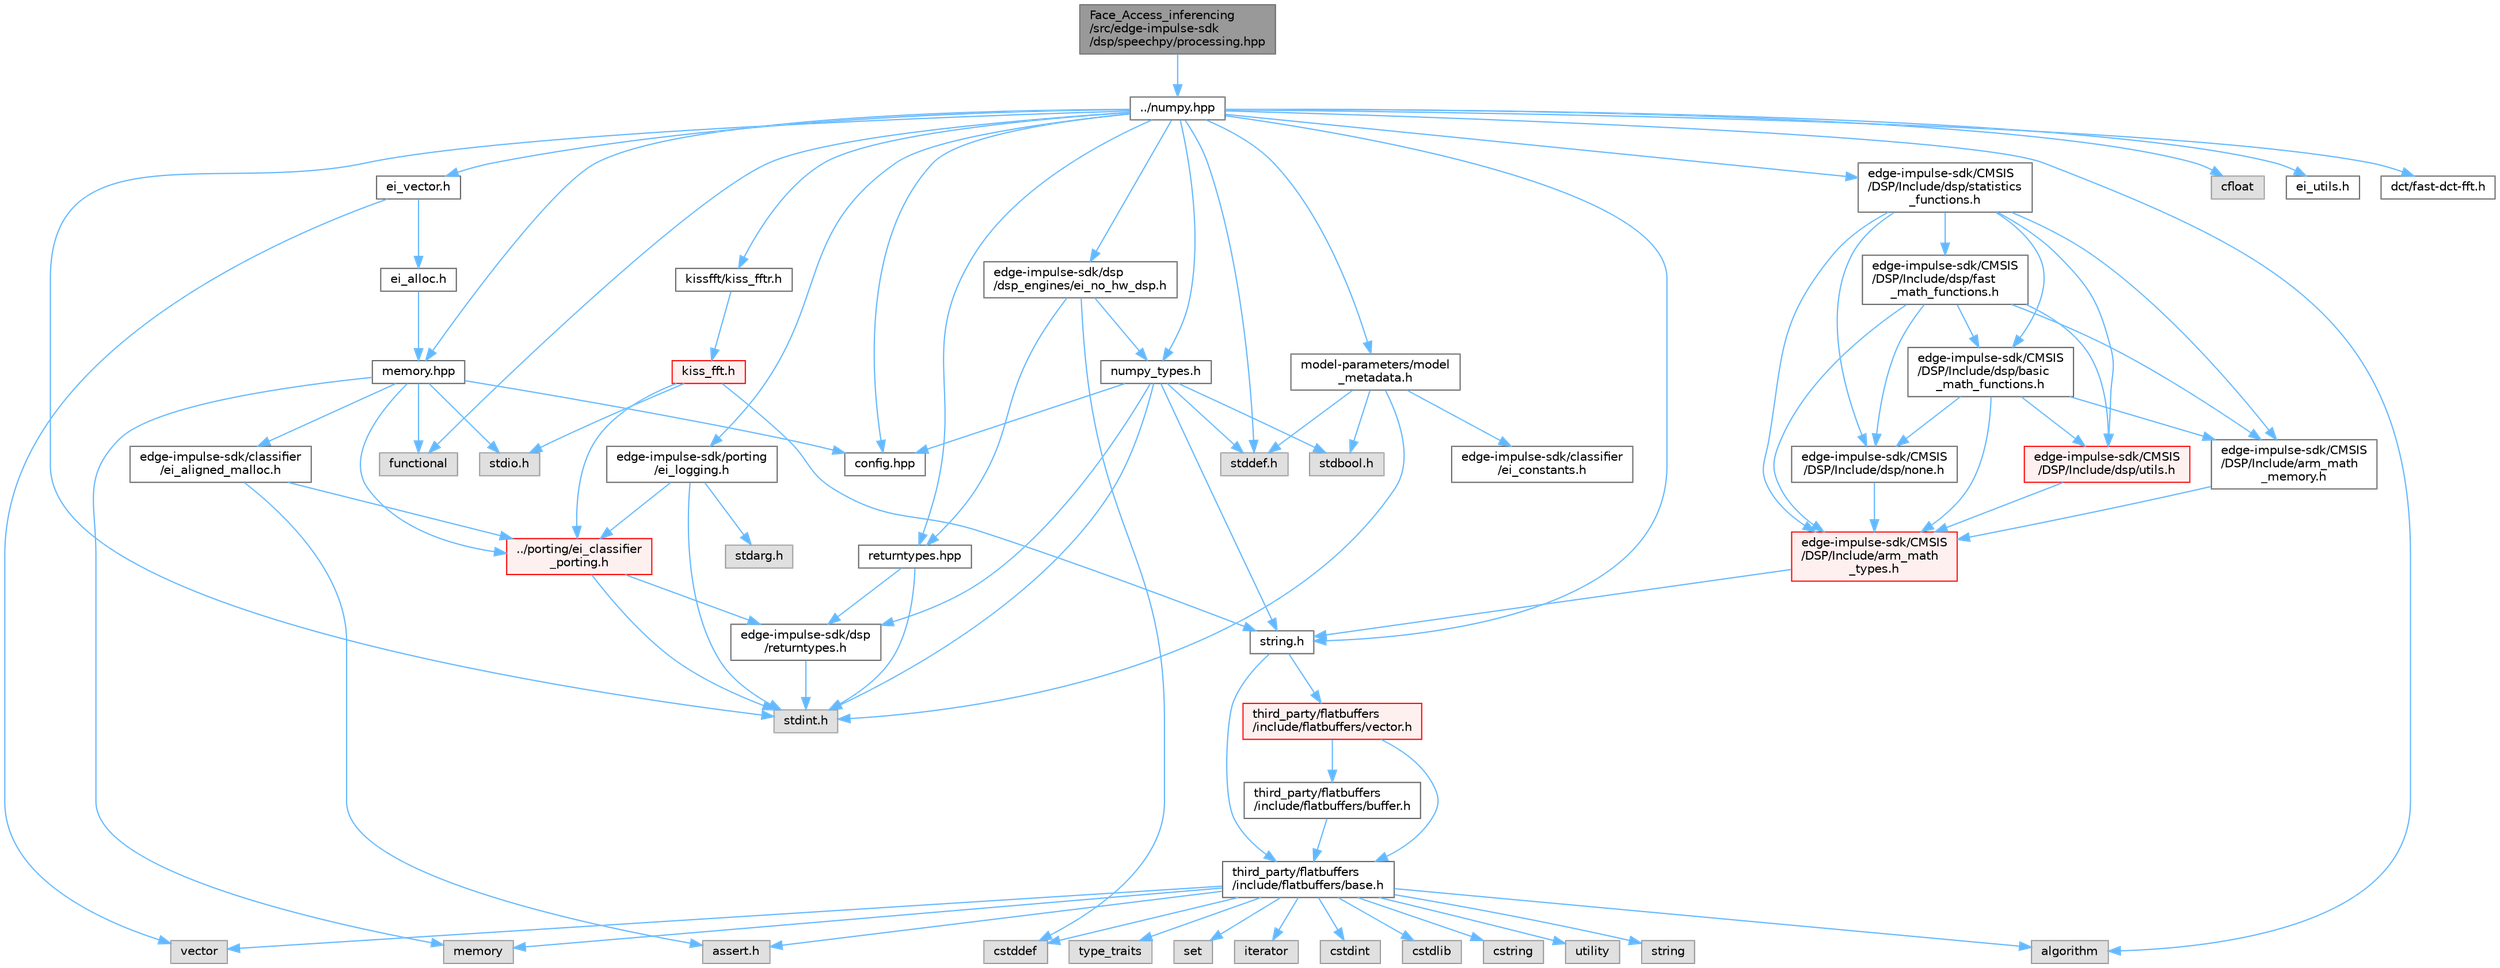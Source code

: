 digraph "Face_Access_inferencing/src/edge-impulse-sdk/dsp/speechpy/processing.hpp"
{
 // LATEX_PDF_SIZE
  bgcolor="transparent";
  edge [fontname=Helvetica,fontsize=10,labelfontname=Helvetica,labelfontsize=10];
  node [fontname=Helvetica,fontsize=10,shape=box,height=0.2,width=0.4];
  Node1 [id="Node000001",label="Face_Access_inferencing\l/src/edge-impulse-sdk\l/dsp/speechpy/processing.hpp",height=0.2,width=0.4,color="gray40", fillcolor="grey60", style="filled", fontcolor="black",tooltip=" "];
  Node1 -> Node2 [id="edge93_Node000001_Node000002",color="steelblue1",style="solid",tooltip=" "];
  Node2 [id="Node000002",label="../numpy.hpp",height=0.2,width=0.4,color="grey40", fillcolor="white", style="filled",URL="$numpy_8hpp.html",tooltip=" "];
  Node2 -> Node3 [id="edge94_Node000002_Node000003",color="steelblue1",style="solid",tooltip=" "];
  Node3 [id="Node000003",label="stdint.h",height=0.2,width=0.4,color="grey60", fillcolor="#E0E0E0", style="filled",tooltip=" "];
  Node2 -> Node4 [id="edge95_Node000002_Node000004",color="steelblue1",style="solid",tooltip=" "];
  Node4 [id="Node000004",label="string.h",height=0.2,width=0.4,color="grey40", fillcolor="white", style="filled",URL="$string_8h.html",tooltip=" "];
  Node4 -> Node5 [id="edge96_Node000004_Node000005",color="steelblue1",style="solid",tooltip=" "];
  Node5 [id="Node000005",label="third_party/flatbuffers\l/include/flatbuffers/base.h",height=0.2,width=0.4,color="grey40", fillcolor="white", style="filled",URL="$base_8h.html",tooltip=" "];
  Node5 -> Node6 [id="edge97_Node000005_Node000006",color="steelblue1",style="solid",tooltip=" "];
  Node6 [id="Node000006",label="assert.h",height=0.2,width=0.4,color="grey60", fillcolor="#E0E0E0", style="filled",tooltip=" "];
  Node5 -> Node7 [id="edge98_Node000005_Node000007",color="steelblue1",style="solid",tooltip=" "];
  Node7 [id="Node000007",label="cstdint",height=0.2,width=0.4,color="grey60", fillcolor="#E0E0E0", style="filled",tooltip=" "];
  Node5 -> Node8 [id="edge99_Node000005_Node000008",color="steelblue1",style="solid",tooltip=" "];
  Node8 [id="Node000008",label="cstddef",height=0.2,width=0.4,color="grey60", fillcolor="#E0E0E0", style="filled",tooltip=" "];
  Node5 -> Node9 [id="edge100_Node000005_Node000009",color="steelblue1",style="solid",tooltip=" "];
  Node9 [id="Node000009",label="cstdlib",height=0.2,width=0.4,color="grey60", fillcolor="#E0E0E0", style="filled",tooltip=" "];
  Node5 -> Node10 [id="edge101_Node000005_Node000010",color="steelblue1",style="solid",tooltip=" "];
  Node10 [id="Node000010",label="cstring",height=0.2,width=0.4,color="grey60", fillcolor="#E0E0E0", style="filled",tooltip=" "];
  Node5 -> Node11 [id="edge102_Node000005_Node000011",color="steelblue1",style="solid",tooltip=" "];
  Node11 [id="Node000011",label="utility",height=0.2,width=0.4,color="grey60", fillcolor="#E0E0E0", style="filled",tooltip=" "];
  Node5 -> Node12 [id="edge103_Node000005_Node000012",color="steelblue1",style="solid",tooltip=" "];
  Node12 [id="Node000012",label="string",height=0.2,width=0.4,color="grey60", fillcolor="#E0E0E0", style="filled",tooltip=" "];
  Node5 -> Node13 [id="edge104_Node000005_Node000013",color="steelblue1",style="solid",tooltip=" "];
  Node13 [id="Node000013",label="type_traits",height=0.2,width=0.4,color="grey60", fillcolor="#E0E0E0", style="filled",tooltip=" "];
  Node5 -> Node14 [id="edge105_Node000005_Node000014",color="steelblue1",style="solid",tooltip=" "];
  Node14 [id="Node000014",label="vector",height=0.2,width=0.4,color="grey60", fillcolor="#E0E0E0", style="filled",tooltip=" "];
  Node5 -> Node15 [id="edge106_Node000005_Node000015",color="steelblue1",style="solid",tooltip=" "];
  Node15 [id="Node000015",label="set",height=0.2,width=0.4,color="grey60", fillcolor="#E0E0E0", style="filled",tooltip=" "];
  Node5 -> Node16 [id="edge107_Node000005_Node000016",color="steelblue1",style="solid",tooltip=" "];
  Node16 [id="Node000016",label="algorithm",height=0.2,width=0.4,color="grey60", fillcolor="#E0E0E0", style="filled",tooltip=" "];
  Node5 -> Node17 [id="edge108_Node000005_Node000017",color="steelblue1",style="solid",tooltip=" "];
  Node17 [id="Node000017",label="iterator",height=0.2,width=0.4,color="grey60", fillcolor="#E0E0E0", style="filled",tooltip=" "];
  Node5 -> Node18 [id="edge109_Node000005_Node000018",color="steelblue1",style="solid",tooltip=" "];
  Node18 [id="Node000018",label="memory",height=0.2,width=0.4,color="grey60", fillcolor="#E0E0E0", style="filled",tooltip=" "];
  Node4 -> Node19 [id="edge110_Node000004_Node000019",color="steelblue1",style="solid",tooltip=" "];
  Node19 [id="Node000019",label="third_party/flatbuffers\l/include/flatbuffers/vector.h",height=0.2,width=0.4,color="red", fillcolor="#FFF0F0", style="filled",URL="$vector_8h.html",tooltip=" "];
  Node19 -> Node5 [id="edge111_Node000019_Node000005",color="steelblue1",style="solid",tooltip=" "];
  Node19 -> Node20 [id="edge112_Node000019_Node000020",color="steelblue1",style="solid",tooltip=" "];
  Node20 [id="Node000020",label="third_party/flatbuffers\l/include/flatbuffers/buffer.h",height=0.2,width=0.4,color="grey40", fillcolor="white", style="filled",URL="$buffer_8h.html",tooltip=" "];
  Node20 -> Node5 [id="edge113_Node000020_Node000005",color="steelblue1",style="solid",tooltip=" "];
  Node2 -> Node23 [id="edge114_Node000002_Node000023",color="steelblue1",style="solid",tooltip=" "];
  Node23 [id="Node000023",label="stddef.h",height=0.2,width=0.4,color="grey60", fillcolor="#E0E0E0", style="filled",tooltip=" "];
  Node2 -> Node24 [id="edge115_Node000002_Node000024",color="steelblue1",style="solid",tooltip=" "];
  Node24 [id="Node000024",label="cfloat",height=0.2,width=0.4,color="grey60", fillcolor="#E0E0E0", style="filled",tooltip=" "];
  Node2 -> Node25 [id="edge116_Node000002_Node000025",color="steelblue1",style="solid",tooltip=" "];
  Node25 [id="Node000025",label="ei_vector.h",height=0.2,width=0.4,color="grey40", fillcolor="white", style="filled",URL="$ei__vector_8h.html",tooltip=" "];
  Node25 -> Node26 [id="edge117_Node000025_Node000026",color="steelblue1",style="solid",tooltip=" "];
  Node26 [id="Node000026",label="ei_alloc.h",height=0.2,width=0.4,color="grey40", fillcolor="white", style="filled",URL="$ei__alloc_8h.html",tooltip=" "];
  Node26 -> Node27 [id="edge118_Node000026_Node000027",color="steelblue1",style="solid",tooltip=" "];
  Node27 [id="Node000027",label="memory.hpp",height=0.2,width=0.4,color="grey40", fillcolor="white", style="filled",URL="$memory_8hpp.html",tooltip=" "];
  Node27 -> Node28 [id="edge119_Node000027_Node000028",color="steelblue1",style="solid",tooltip=" "];
  Node28 [id="Node000028",label="functional",height=0.2,width=0.4,color="grey60", fillcolor="#E0E0E0", style="filled",tooltip=" "];
  Node27 -> Node29 [id="edge120_Node000027_Node000029",color="steelblue1",style="solid",tooltip=" "];
  Node29 [id="Node000029",label="stdio.h",height=0.2,width=0.4,color="grey60", fillcolor="#E0E0E0", style="filled",tooltip=" "];
  Node27 -> Node18 [id="edge121_Node000027_Node000018",color="steelblue1",style="solid",tooltip=" "];
  Node27 -> Node30 [id="edge122_Node000027_Node000030",color="steelblue1",style="solid",tooltip=" "];
  Node30 [id="Node000030",label="../porting/ei_classifier\l_porting.h",height=0.2,width=0.4,color="red", fillcolor="#FFF0F0", style="filled",URL="$ei__classifier__porting_8h.html",tooltip=" "];
  Node30 -> Node3 [id="edge123_Node000030_Node000003",color="steelblue1",style="solid",tooltip=" "];
  Node30 -> Node32 [id="edge124_Node000030_Node000032",color="steelblue1",style="solid",tooltip=" "];
  Node32 [id="Node000032",label="edge-impulse-sdk/dsp\l/returntypes.h",height=0.2,width=0.4,color="grey40", fillcolor="white", style="filled",URL="$returntypes_8h.html",tooltip=" "];
  Node32 -> Node3 [id="edge125_Node000032_Node000003",color="steelblue1",style="solid",tooltip=" "];
  Node27 -> Node33 [id="edge126_Node000027_Node000033",color="steelblue1",style="solid",tooltip=" "];
  Node33 [id="Node000033",label="edge-impulse-sdk/classifier\l/ei_aligned_malloc.h",height=0.2,width=0.4,color="grey40", fillcolor="white", style="filled",URL="$ei__aligned__malloc_8h.html",tooltip=" "];
  Node33 -> Node6 [id="edge127_Node000033_Node000006",color="steelblue1",style="solid",tooltip=" "];
  Node33 -> Node30 [id="edge128_Node000033_Node000030",color="steelblue1",style="solid",tooltip=" "];
  Node27 -> Node34 [id="edge129_Node000027_Node000034",color="steelblue1",style="solid",tooltip=" "];
  Node34 [id="Node000034",label="config.hpp",height=0.2,width=0.4,color="grey40", fillcolor="white", style="filled",URL="$config_8hpp.html",tooltip=" "];
  Node25 -> Node14 [id="edge130_Node000025_Node000014",color="steelblue1",style="solid",tooltip=" "];
  Node2 -> Node16 [id="edge131_Node000002_Node000016",color="steelblue1",style="solid",tooltip=" "];
  Node2 -> Node35 [id="edge132_Node000002_Node000035",color="steelblue1",style="solid",tooltip=" "];
  Node35 [id="Node000035",label="numpy_types.h",height=0.2,width=0.4,color="grey40", fillcolor="white", style="filled",URL="$numpy__types_8h.html",tooltip=" "];
  Node35 -> Node3 [id="edge133_Node000035_Node000003",color="steelblue1",style="solid",tooltip=" "];
  Node35 -> Node36 [id="edge134_Node000035_Node000036",color="steelblue1",style="solid",tooltip=" "];
  Node36 [id="Node000036",label="stdbool.h",height=0.2,width=0.4,color="grey60", fillcolor="#E0E0E0", style="filled",tooltip=" "];
  Node35 -> Node4 [id="edge135_Node000035_Node000004",color="steelblue1",style="solid",tooltip=" "];
  Node35 -> Node23 [id="edge136_Node000035_Node000023",color="steelblue1",style="solid",tooltip=" "];
  Node35 -> Node34 [id="edge137_Node000035_Node000034",color="steelblue1",style="solid",tooltip=" "];
  Node35 -> Node32 [id="edge138_Node000035_Node000032",color="steelblue1",style="solid",tooltip=" "];
  Node2 -> Node34 [id="edge139_Node000002_Node000034",color="steelblue1",style="solid",tooltip=" "];
  Node2 -> Node37 [id="edge140_Node000002_Node000037",color="steelblue1",style="solid",tooltip=" "];
  Node37 [id="Node000037",label="returntypes.hpp",height=0.2,width=0.4,color="grey40", fillcolor="white", style="filled",URL="$returntypes_8hpp.html",tooltip=" "];
  Node37 -> Node3 [id="edge141_Node000037_Node000003",color="steelblue1",style="solid",tooltip=" "];
  Node37 -> Node32 [id="edge142_Node000037_Node000032",color="steelblue1",style="solid",tooltip=" "];
  Node2 -> Node27 [id="edge143_Node000002_Node000027",color="steelblue1",style="solid",tooltip=" "];
  Node2 -> Node38 [id="edge144_Node000002_Node000038",color="steelblue1",style="solid",tooltip=" "];
  Node38 [id="Node000038",label="ei_utils.h",height=0.2,width=0.4,color="grey40", fillcolor="white", style="filled",URL="$ei__utils_8h.html",tooltip=" "];
  Node2 -> Node39 [id="edge145_Node000002_Node000039",color="steelblue1",style="solid",tooltip=" "];
  Node39 [id="Node000039",label="dct/fast-dct-fft.h",height=0.2,width=0.4,color="grey40", fillcolor="white", style="filled",URL="$fast-dct-fft_8h.html",tooltip=" "];
  Node2 -> Node40 [id="edge146_Node000002_Node000040",color="steelblue1",style="solid",tooltip=" "];
  Node40 [id="Node000040",label="kissfft/kiss_fftr.h",height=0.2,width=0.4,color="grey40", fillcolor="white", style="filled",URL="$_face___access__inferencing_2src_2edge-impulse-sdk_2dsp_2kissfft_2kiss__fftr_8h.html",tooltip=" "];
  Node40 -> Node41 [id="edge147_Node000040_Node000041",color="steelblue1",style="solid",tooltip=" "];
  Node41 [id="Node000041",label="kiss_fft.h",height=0.2,width=0.4,color="red", fillcolor="#FFF0F0", style="filled",URL="$_face___access__inferencing_2src_2edge-impulse-sdk_2dsp_2kissfft_2kiss__fft_8h.html",tooltip=" "];
  Node41 -> Node29 [id="edge148_Node000041_Node000029",color="steelblue1",style="solid",tooltip=" "];
  Node41 -> Node4 [id="edge149_Node000041_Node000004",color="steelblue1",style="solid",tooltip=" "];
  Node41 -> Node30 [id="edge150_Node000041_Node000030",color="steelblue1",style="solid",tooltip=" "];
  Node2 -> Node43 [id="edge151_Node000002_Node000043",color="steelblue1",style="solid",tooltip=" "];
  Node43 [id="Node000043",label="edge-impulse-sdk/porting\l/ei_logging.h",height=0.2,width=0.4,color="grey40", fillcolor="white", style="filled",URL="$ei__logging_8h.html",tooltip=" "];
  Node43 -> Node3 [id="edge152_Node000043_Node000003",color="steelblue1",style="solid",tooltip=" "];
  Node43 -> Node44 [id="edge153_Node000043_Node000044",color="steelblue1",style="solid",tooltip=" "];
  Node44 [id="Node000044",label="stdarg.h",height=0.2,width=0.4,color="grey60", fillcolor="#E0E0E0", style="filled",tooltip=" "];
  Node43 -> Node30 [id="edge154_Node000043_Node000030",color="steelblue1",style="solid",tooltip=" "];
  Node2 -> Node45 [id="edge155_Node000002_Node000045",color="steelblue1",style="solid",tooltip=" "];
  Node45 [id="Node000045",label="model-parameters/model\l_metadata.h",height=0.2,width=0.4,color="grey40", fillcolor="white", style="filled",URL="$model__metadata_8h.html",tooltip=" "];
  Node45 -> Node3 [id="edge156_Node000045_Node000003",color="steelblue1",style="solid",tooltip=" "];
  Node45 -> Node36 [id="edge157_Node000045_Node000036",color="steelblue1",style="solid",tooltip=" "];
  Node45 -> Node23 [id="edge158_Node000045_Node000023",color="steelblue1",style="solid",tooltip=" "];
  Node45 -> Node46 [id="edge159_Node000045_Node000046",color="steelblue1",style="solid",tooltip=" "];
  Node46 [id="Node000046",label="edge-impulse-sdk/classifier\l/ei_constants.h",height=0.2,width=0.4,color="grey40", fillcolor="white", style="filled",URL="$ei__constants_8h.html",tooltip=" "];
  Node2 -> Node47 [id="edge160_Node000002_Node000047",color="steelblue1",style="solid",tooltip=" "];
  Node47 [id="Node000047",label="edge-impulse-sdk/dsp\l/dsp_engines/ei_no_hw_dsp.h",height=0.2,width=0.4,color="grey40", fillcolor="white", style="filled",URL="$ei__no__hw__dsp_8h.html",tooltip=" "];
  Node47 -> Node8 [id="edge161_Node000047_Node000008",color="steelblue1",style="solid",tooltip=" "];
  Node47 -> Node37 [id="edge162_Node000047_Node000037",color="steelblue1",style="solid",tooltip=" "];
  Node47 -> Node35 [id="edge163_Node000047_Node000035",color="steelblue1",style="solid",tooltip=" "];
  Node2 -> Node48 [id="edge164_Node000002_Node000048",color="steelblue1",style="solid",tooltip=" "];
  Node48 [id="Node000048",label="edge-impulse-sdk/CMSIS\l/DSP/Include/dsp/statistics\l_functions.h",height=0.2,width=0.4,color="grey40", fillcolor="white", style="filled",URL="$statistics__functions_8h.html",tooltip=" "];
  Node48 -> Node49 [id="edge165_Node000048_Node000049",color="steelblue1",style="solid",tooltip=" "];
  Node49 [id="Node000049",label="edge-impulse-sdk/CMSIS\l/DSP/Include/arm_math\l_types.h",height=0.2,width=0.4,color="red", fillcolor="#FFF0F0", style="filled",URL="$arm__math__types_8h.html",tooltip=" "];
  Node49 -> Node4 [id="edge166_Node000049_Node000004",color="steelblue1",style="solid",tooltip=" "];
  Node48 -> Node53 [id="edge167_Node000048_Node000053",color="steelblue1",style="solid",tooltip=" "];
  Node53 [id="Node000053",label="edge-impulse-sdk/CMSIS\l/DSP/Include/arm_math\l_memory.h",height=0.2,width=0.4,color="grey40", fillcolor="white", style="filled",URL="$arm__math__memory_8h.html",tooltip=" "];
  Node53 -> Node49 [id="edge168_Node000053_Node000049",color="steelblue1",style="solid",tooltip=" "];
  Node48 -> Node54 [id="edge169_Node000048_Node000054",color="steelblue1",style="solid",tooltip=" "];
  Node54 [id="Node000054",label="edge-impulse-sdk/CMSIS\l/DSP/Include/dsp/none.h",height=0.2,width=0.4,color="grey40", fillcolor="white", style="filled",URL="$none_8h.html",tooltip=" "];
  Node54 -> Node49 [id="edge170_Node000054_Node000049",color="steelblue1",style="solid",tooltip=" "];
  Node48 -> Node55 [id="edge171_Node000048_Node000055",color="steelblue1",style="solid",tooltip=" "];
  Node55 [id="Node000055",label="edge-impulse-sdk/CMSIS\l/DSP/Include/dsp/utils.h",height=0.2,width=0.4,color="red", fillcolor="#FFF0F0", style="filled",URL="$utils_8h.html",tooltip=" "];
  Node55 -> Node49 [id="edge172_Node000055_Node000049",color="steelblue1",style="solid",tooltip=" "];
  Node48 -> Node56 [id="edge173_Node000048_Node000056",color="steelblue1",style="solid",tooltip=" "];
  Node56 [id="Node000056",label="edge-impulse-sdk/CMSIS\l/DSP/Include/dsp/basic\l_math_functions.h",height=0.2,width=0.4,color="grey40", fillcolor="white", style="filled",URL="$basic__math__functions_8h.html",tooltip=" "];
  Node56 -> Node49 [id="edge174_Node000056_Node000049",color="steelblue1",style="solid",tooltip=" "];
  Node56 -> Node53 [id="edge175_Node000056_Node000053",color="steelblue1",style="solid",tooltip=" "];
  Node56 -> Node54 [id="edge176_Node000056_Node000054",color="steelblue1",style="solid",tooltip=" "];
  Node56 -> Node55 [id="edge177_Node000056_Node000055",color="steelblue1",style="solid",tooltip=" "];
  Node48 -> Node57 [id="edge178_Node000048_Node000057",color="steelblue1",style="solid",tooltip=" "];
  Node57 [id="Node000057",label="edge-impulse-sdk/CMSIS\l/DSP/Include/dsp/fast\l_math_functions.h",height=0.2,width=0.4,color="grey40", fillcolor="white", style="filled",URL="$fast__math__functions_8h.html",tooltip=" "];
  Node57 -> Node49 [id="edge179_Node000057_Node000049",color="steelblue1",style="solid",tooltip=" "];
  Node57 -> Node53 [id="edge180_Node000057_Node000053",color="steelblue1",style="solid",tooltip=" "];
  Node57 -> Node54 [id="edge181_Node000057_Node000054",color="steelblue1",style="solid",tooltip=" "];
  Node57 -> Node55 [id="edge182_Node000057_Node000055",color="steelblue1",style="solid",tooltip=" "];
  Node57 -> Node56 [id="edge183_Node000057_Node000056",color="steelblue1",style="solid",tooltip=" "];
  Node2 -> Node28 [id="edge184_Node000002_Node000028",color="steelblue1",style="solid",tooltip=" "];
}
